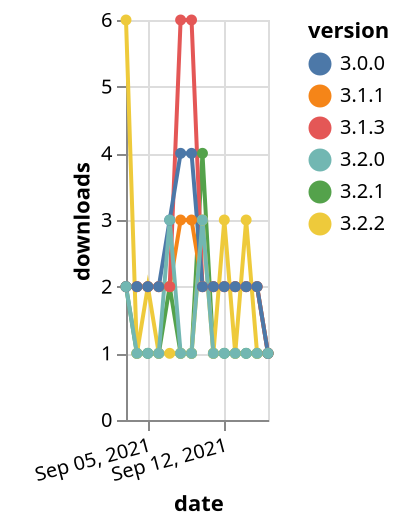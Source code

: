 {"$schema": "https://vega.github.io/schema/vega-lite/v5.json", "description": "A simple bar chart with embedded data.", "data": {"values": [{"date": "2021-09-03", "total": 418, "delta": 2, "version": "3.2.1"}, {"date": "2021-09-04", "total": 419, "delta": 1, "version": "3.2.1"}, {"date": "2021-09-05", "total": 420, "delta": 1, "version": "3.2.1"}, {"date": "2021-09-06", "total": 421, "delta": 1, "version": "3.2.1"}, {"date": "2021-09-07", "total": 423, "delta": 2, "version": "3.2.1"}, {"date": "2021-09-08", "total": 424, "delta": 1, "version": "3.2.1"}, {"date": "2021-09-09", "total": 425, "delta": 1, "version": "3.2.1"}, {"date": "2021-09-10", "total": 429, "delta": 4, "version": "3.2.1"}, {"date": "2021-09-11", "total": 430, "delta": 1, "version": "3.2.1"}, {"date": "2021-09-12", "total": 431, "delta": 1, "version": "3.2.1"}, {"date": "2021-09-13", "total": 432, "delta": 1, "version": "3.2.1"}, {"date": "2021-09-14", "total": 433, "delta": 1, "version": "3.2.1"}, {"date": "2021-09-15", "total": 434, "delta": 1, "version": "3.2.1"}, {"date": "2021-09-16", "total": 435, "delta": 1, "version": "3.2.1"}, {"date": "2021-09-03", "total": 4250, "delta": 2, "version": "3.1.1"}, {"date": "2021-09-04", "total": 4252, "delta": 2, "version": "3.1.1"}, {"date": "2021-09-05", "total": 4254, "delta": 2, "version": "3.1.1"}, {"date": "2021-09-06", "total": 4256, "delta": 2, "version": "3.1.1"}, {"date": "2021-09-07", "total": 4258, "delta": 2, "version": "3.1.1"}, {"date": "2021-09-08", "total": 4261, "delta": 3, "version": "3.1.1"}, {"date": "2021-09-09", "total": 4264, "delta": 3, "version": "3.1.1"}, {"date": "2021-09-10", "total": 4266, "delta": 2, "version": "3.1.1"}, {"date": "2021-09-11", "total": 4268, "delta": 2, "version": "3.1.1"}, {"date": "2021-09-12", "total": 4270, "delta": 2, "version": "3.1.1"}, {"date": "2021-09-13", "total": 4272, "delta": 2, "version": "3.1.1"}, {"date": "2021-09-14", "total": 4274, "delta": 2, "version": "3.1.1"}, {"date": "2021-09-15", "total": 4276, "delta": 2, "version": "3.1.1"}, {"date": "2021-09-16", "total": 4277, "delta": 1, "version": "3.1.1"}, {"date": "2021-09-03", "total": 177, "delta": 6, "version": "3.2.2"}, {"date": "2021-09-04", "total": 178, "delta": 1, "version": "3.2.2"}, {"date": "2021-09-05", "total": 180, "delta": 2, "version": "3.2.2"}, {"date": "2021-09-06", "total": 181, "delta": 1, "version": "3.2.2"}, {"date": "2021-09-07", "total": 182, "delta": 1, "version": "3.2.2"}, {"date": "2021-09-08", "total": 183, "delta": 1, "version": "3.2.2"}, {"date": "2021-09-09", "total": 184, "delta": 1, "version": "3.2.2"}, {"date": "2021-09-10", "total": 187, "delta": 3, "version": "3.2.2"}, {"date": "2021-09-11", "total": 188, "delta": 1, "version": "3.2.2"}, {"date": "2021-09-12", "total": 191, "delta": 3, "version": "3.2.2"}, {"date": "2021-09-13", "total": 192, "delta": 1, "version": "3.2.2"}, {"date": "2021-09-14", "total": 195, "delta": 3, "version": "3.2.2"}, {"date": "2021-09-15", "total": 196, "delta": 1, "version": "3.2.2"}, {"date": "2021-09-16", "total": 197, "delta": 1, "version": "3.2.2"}, {"date": "2021-09-03", "total": 3148, "delta": 2, "version": "3.1.3"}, {"date": "2021-09-04", "total": 3150, "delta": 2, "version": "3.1.3"}, {"date": "2021-09-05", "total": 3152, "delta": 2, "version": "3.1.3"}, {"date": "2021-09-06", "total": 3154, "delta": 2, "version": "3.1.3"}, {"date": "2021-09-07", "total": 3156, "delta": 2, "version": "3.1.3"}, {"date": "2021-09-08", "total": 3162, "delta": 6, "version": "3.1.3"}, {"date": "2021-09-09", "total": 3168, "delta": 6, "version": "3.1.3"}, {"date": "2021-09-10", "total": 3170, "delta": 2, "version": "3.1.3"}, {"date": "2021-09-11", "total": 3172, "delta": 2, "version": "3.1.3"}, {"date": "2021-09-12", "total": 3174, "delta": 2, "version": "3.1.3"}, {"date": "2021-09-13", "total": 3176, "delta": 2, "version": "3.1.3"}, {"date": "2021-09-14", "total": 3178, "delta": 2, "version": "3.1.3"}, {"date": "2021-09-15", "total": 3180, "delta": 2, "version": "3.1.3"}, {"date": "2021-09-16", "total": 3181, "delta": 1, "version": "3.1.3"}, {"date": "2021-09-03", "total": 3160, "delta": 2, "version": "3.0.0"}, {"date": "2021-09-04", "total": 3162, "delta": 2, "version": "3.0.0"}, {"date": "2021-09-05", "total": 3164, "delta": 2, "version": "3.0.0"}, {"date": "2021-09-06", "total": 3166, "delta": 2, "version": "3.0.0"}, {"date": "2021-09-07", "total": 3169, "delta": 3, "version": "3.0.0"}, {"date": "2021-09-08", "total": 3173, "delta": 4, "version": "3.0.0"}, {"date": "2021-09-09", "total": 3177, "delta": 4, "version": "3.0.0"}, {"date": "2021-09-10", "total": 3179, "delta": 2, "version": "3.0.0"}, {"date": "2021-09-11", "total": 3181, "delta": 2, "version": "3.0.0"}, {"date": "2021-09-12", "total": 3183, "delta": 2, "version": "3.0.0"}, {"date": "2021-09-13", "total": 3185, "delta": 2, "version": "3.0.0"}, {"date": "2021-09-14", "total": 3187, "delta": 2, "version": "3.0.0"}, {"date": "2021-09-15", "total": 3189, "delta": 2, "version": "3.0.0"}, {"date": "2021-09-16", "total": 3190, "delta": 1, "version": "3.0.0"}, {"date": "2021-09-03", "total": 360, "delta": 2, "version": "3.2.0"}, {"date": "2021-09-04", "total": 361, "delta": 1, "version": "3.2.0"}, {"date": "2021-09-05", "total": 362, "delta": 1, "version": "3.2.0"}, {"date": "2021-09-06", "total": 363, "delta": 1, "version": "3.2.0"}, {"date": "2021-09-07", "total": 366, "delta": 3, "version": "3.2.0"}, {"date": "2021-09-08", "total": 367, "delta": 1, "version": "3.2.0"}, {"date": "2021-09-09", "total": 368, "delta": 1, "version": "3.2.0"}, {"date": "2021-09-10", "total": 371, "delta": 3, "version": "3.2.0"}, {"date": "2021-09-11", "total": 372, "delta": 1, "version": "3.2.0"}, {"date": "2021-09-12", "total": 373, "delta": 1, "version": "3.2.0"}, {"date": "2021-09-13", "total": 374, "delta": 1, "version": "3.2.0"}, {"date": "2021-09-14", "total": 375, "delta": 1, "version": "3.2.0"}, {"date": "2021-09-15", "total": 376, "delta": 1, "version": "3.2.0"}, {"date": "2021-09-16", "total": 377, "delta": 1, "version": "3.2.0"}]}, "width": "container", "mark": {"type": "line", "point": {"filled": true}}, "encoding": {"x": {"field": "date", "type": "temporal", "timeUnit": "yearmonthdate", "title": "date", "axis": {"labelAngle": -15}}, "y": {"field": "delta", "type": "quantitative", "title": "downloads"}, "color": {"field": "version", "type": "nominal"}, "tooltip": {"field": "delta"}}}
